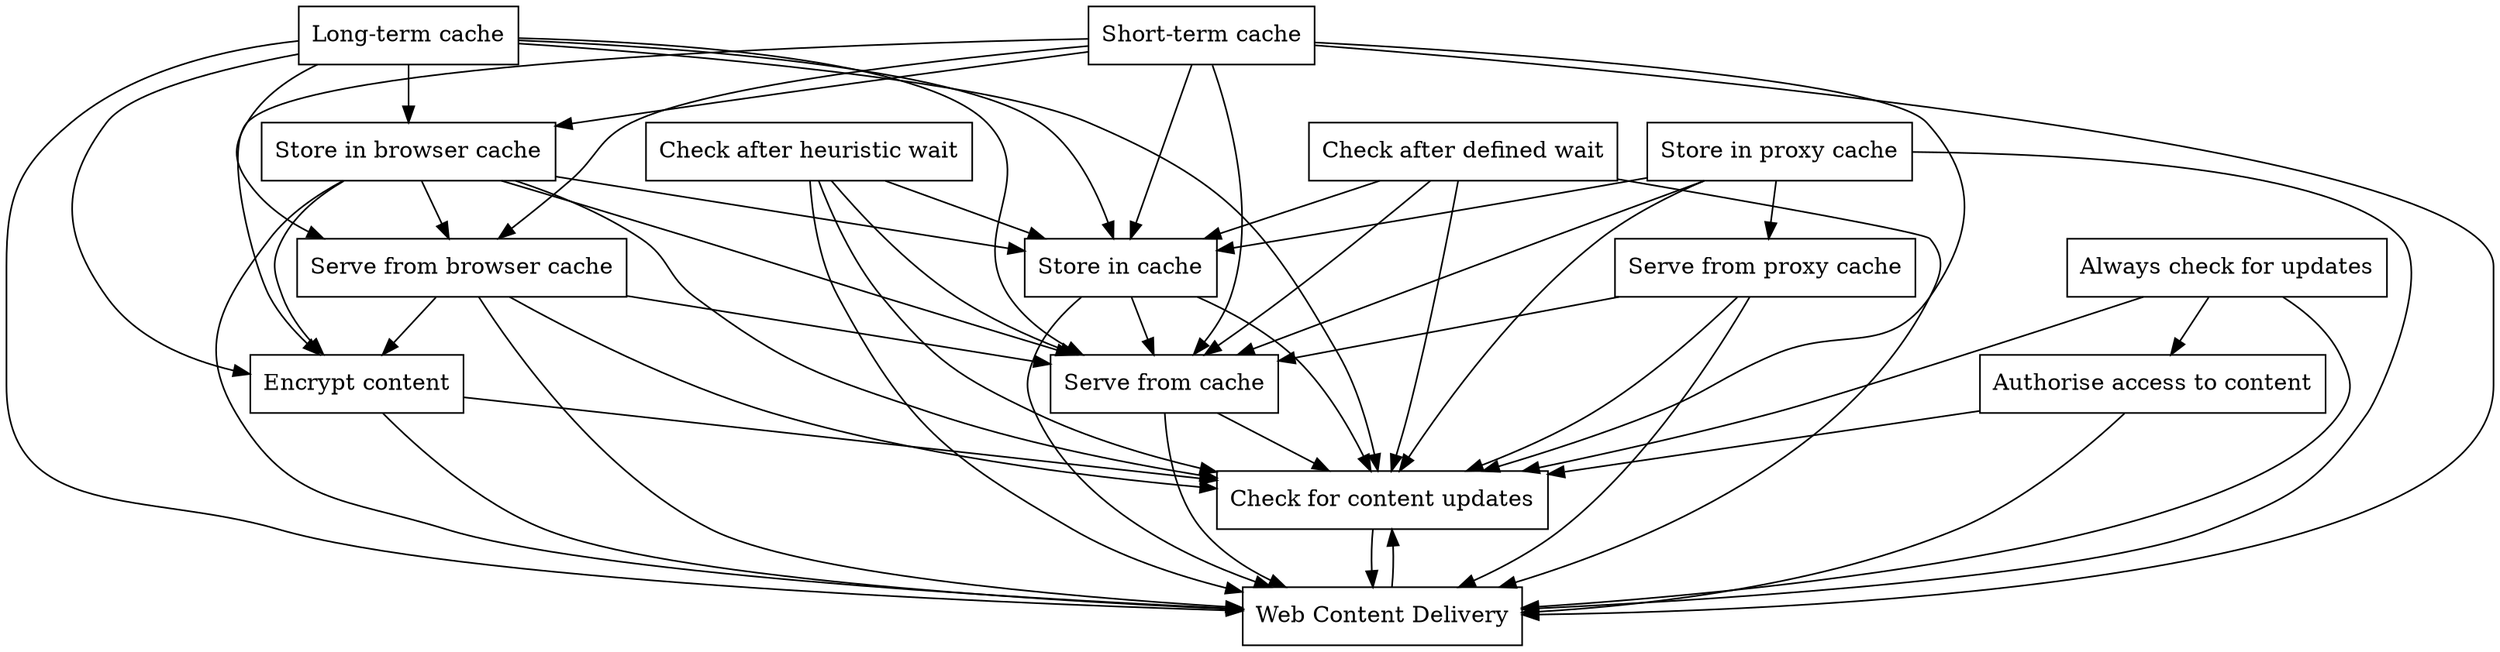 digraph{
graph [rankdir=TB];
node [shape=box];
edge [arrowhead=normal];
0[label="Check after heuristic wait",]
1[label="Check for content updates",]
2[label="Long-term cache",]
3[label="Always check for updates",]
4[label="Check after defined wait",]
5[label="Store in proxy cache",]
6[label="Encrypt content",]
7[label="Store in browser cache",]
8[label="Serve from proxy cache",]
9[label="Serve from cache",]
10[label="Serve from browser cache",]
11[label="Store in cache",]
12[label="Web Content Delivery",]
13[label="Authorise access to content",]
14[label="Short-term cache",]
0->1[label="",]
0->9[label="",]
0->11[label="",]
0->12[label="",]
1->12[label="",]
2->1[label="",]
2->6[label="",]
2->7[label="",]
2->9[label="",]
2->10[label="",]
2->11[label="",]
2->12[label="",]
3->1[label="",]
3->12[label="",]
3->13[label="",]
4->1[label="",]
4->9[label="",]
4->11[label="",]
4->12[label="",]
5->1[label="",]
5->8[label="",]
5->9[label="",]
5->11[label="",]
5->12[label="",]
6->1[label="",]
6->12[label="",]
7->1[label="",]
7->6[label="",]
7->9[label="",]
7->10[label="",]
7->11[label="",]
7->12[label="",]
8->1[label="",]
8->9[label="",]
8->12[label="",]
9->1[label="",]
9->12[label="",]
10->1[label="",]
10->6[label="",]
10->9[label="",]
10->12[label="",]
11->1[label="",]
11->9[label="",]
11->12[label="",]
12->1[label="",]
13->1[label="",]
13->12[label="",]
14->1[label="",]
14->6[label="",]
14->7[label="",]
14->9[label="",]
14->10[label="",]
14->11[label="",]
14->12[label="",]
}

